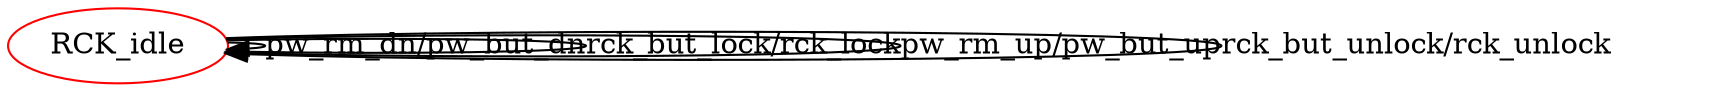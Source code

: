 digraph G {
label=""
RCK_idle [color="red"]
RCK_idle
RCK_idle [label="RCK_idle"];
RCK_idle -> RCK_idle[label="pw_rm_dn/pw_but_dn"]
RCK_idle -> RCK_idle[label="rck_but_lock/rck_lock"]
RCK_idle -> RCK_idle[label="pw_rm_up/pw_but_up"]
RCK_idle -> RCK_idle[label="rck_but_unlock/rck_unlock"]
}